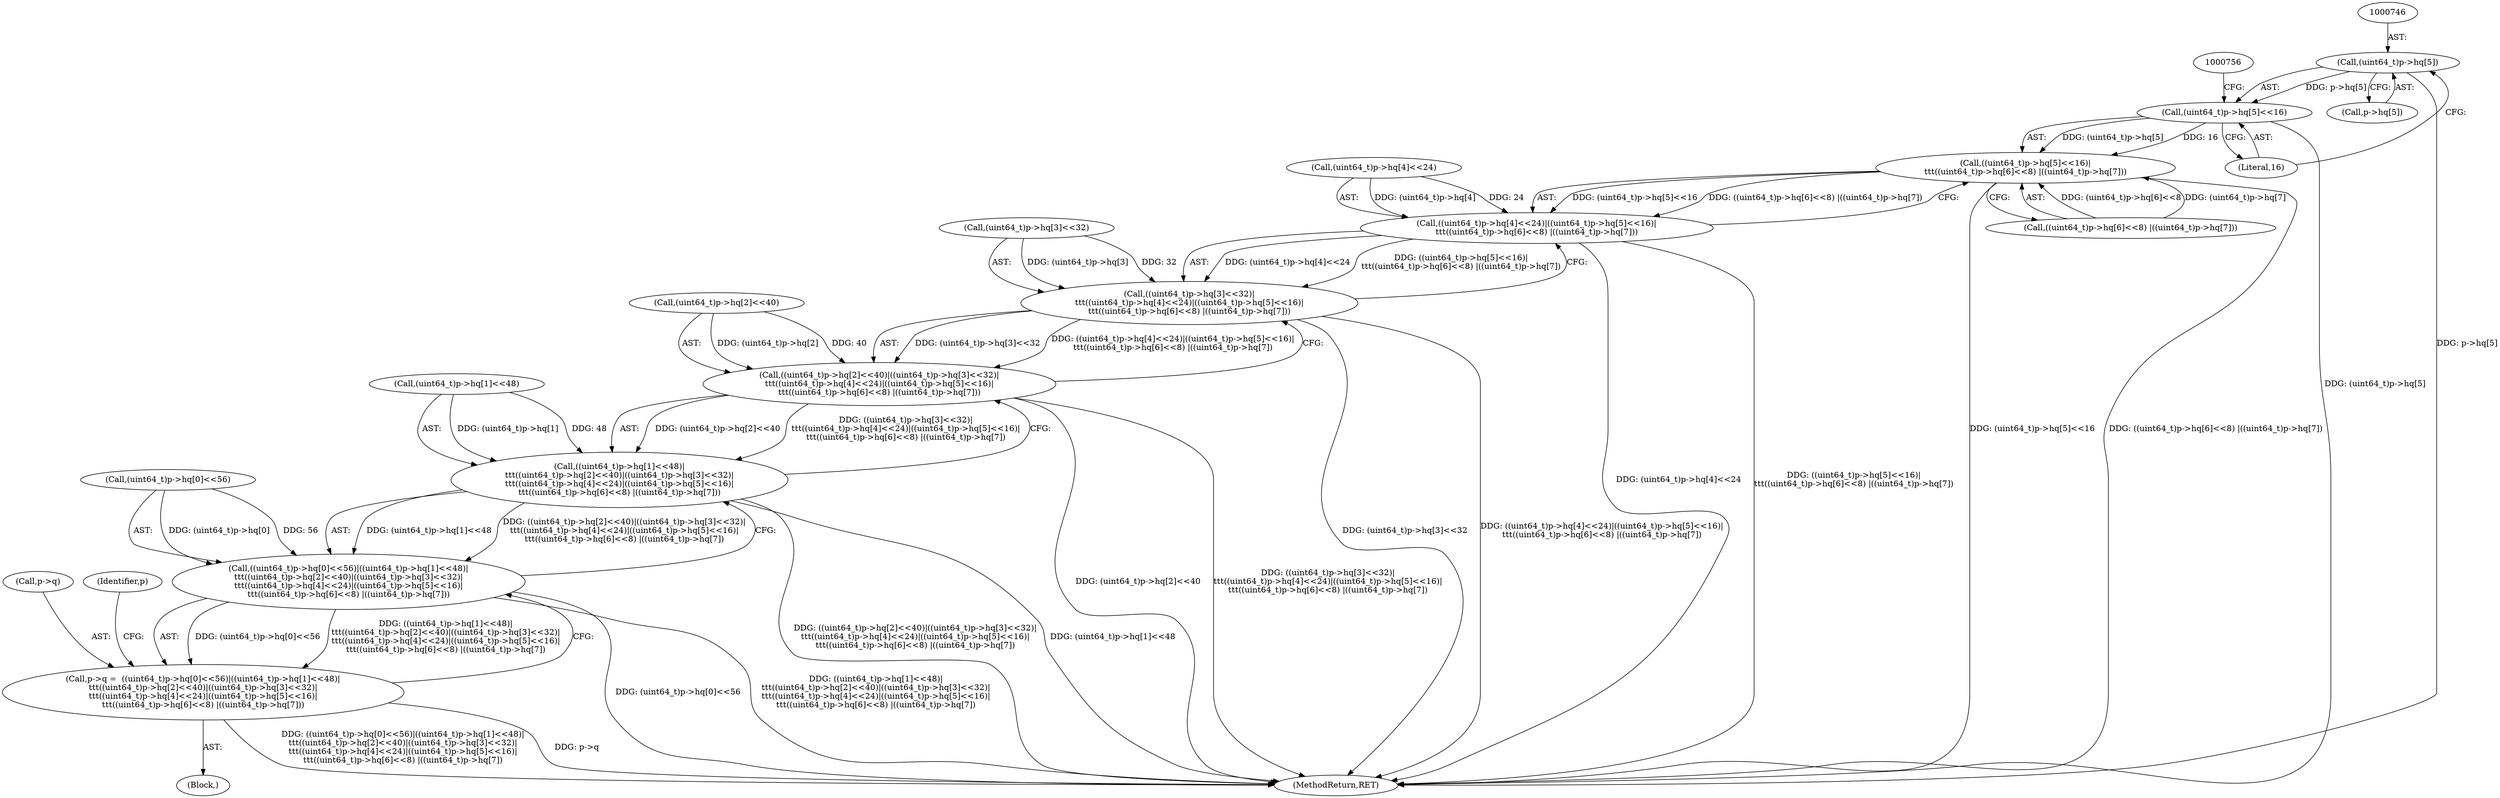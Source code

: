 digraph "0_file_4a284c89d6ef11aca34da65da7d673050a5ea320_2@array" {
"1000745" [label="(Call,(uint64_t)p->hq[5])"];
"1000744" [label="(Call,(uint64_t)p->hq[5]<<16)"];
"1000743" [label="(Call,((uint64_t)p->hq[5]<<16)|\n\t\t\t((uint64_t)p->hq[6]<<8) |((uint64_t)p->hq[7]))"];
"1000733" [label="(Call,((uint64_t)p->hq[4]<<24)|((uint64_t)p->hq[5]<<16)|\n\t\t\t((uint64_t)p->hq[6]<<8) |((uint64_t)p->hq[7]))"];
"1000723" [label="(Call,((uint64_t)p->hq[3]<<32)|\n\t\t\t((uint64_t)p->hq[4]<<24)|((uint64_t)p->hq[5]<<16)|\n\t\t\t((uint64_t)p->hq[6]<<8) |((uint64_t)p->hq[7]))"];
"1000713" [label="(Call,((uint64_t)p->hq[2]<<40)|((uint64_t)p->hq[3]<<32)|\n\t\t\t((uint64_t)p->hq[4]<<24)|((uint64_t)p->hq[5]<<16)|\n\t\t\t((uint64_t)p->hq[6]<<8) |((uint64_t)p->hq[7]))"];
"1000703" [label="(Call,((uint64_t)p->hq[1]<<48)|\n\t\t\t((uint64_t)p->hq[2]<<40)|((uint64_t)p->hq[3]<<32)|\n\t\t\t((uint64_t)p->hq[4]<<24)|((uint64_t)p->hq[5]<<16)|\n\t\t\t((uint64_t)p->hq[6]<<8) |((uint64_t)p->hq[7]))"];
"1000693" [label="(Call,((uint64_t)p->hq[0]<<56)|((uint64_t)p->hq[1]<<48)|\n\t\t\t((uint64_t)p->hq[2]<<40)|((uint64_t)p->hq[3]<<32)|\n\t\t\t((uint64_t)p->hq[4]<<24)|((uint64_t)p->hq[5]<<16)|\n\t\t\t((uint64_t)p->hq[6]<<8) |((uint64_t)p->hq[7]))"];
"1000689" [label="(Call,p->q =  ((uint64_t)p->hq[0]<<56)|((uint64_t)p->hq[1]<<48)|\n\t\t\t((uint64_t)p->hq[2]<<40)|((uint64_t)p->hq[3]<<32)|\n\t\t\t((uint64_t)p->hq[4]<<24)|((uint64_t)p->hq[5]<<16)|\n\t\t\t((uint64_t)p->hq[6]<<8) |((uint64_t)p->hq[7]))"];
"1000747" [label="(Call,p->hq[5])"];
"1000724" [label="(Call,(uint64_t)p->hq[3]<<32)"];
"1000733" [label="(Call,((uint64_t)p->hq[4]<<24)|((uint64_t)p->hq[5]<<16)|\n\t\t\t((uint64_t)p->hq[6]<<8) |((uint64_t)p->hq[7]))"];
"1000690" [label="(Call,p->q)"];
"1000771" [label="(Identifier,p)"];
"1000723" [label="(Call,((uint64_t)p->hq[3]<<32)|\n\t\t\t((uint64_t)p->hq[4]<<24)|((uint64_t)p->hq[5]<<16)|\n\t\t\t((uint64_t)p->hq[6]<<8) |((uint64_t)p->hq[7]))"];
"1000119" [label="(Block,)"];
"1000713" [label="(Call,((uint64_t)p->hq[2]<<40)|((uint64_t)p->hq[3]<<32)|\n\t\t\t((uint64_t)p->hq[4]<<24)|((uint64_t)p->hq[5]<<16)|\n\t\t\t((uint64_t)p->hq[6]<<8) |((uint64_t)p->hq[7]))"];
"1000704" [label="(Call,(uint64_t)p->hq[1]<<48)"];
"1000744" [label="(Call,(uint64_t)p->hq[5]<<16)"];
"1000693" [label="(Call,((uint64_t)p->hq[0]<<56)|((uint64_t)p->hq[1]<<48)|\n\t\t\t((uint64_t)p->hq[2]<<40)|((uint64_t)p->hq[3]<<32)|\n\t\t\t((uint64_t)p->hq[4]<<24)|((uint64_t)p->hq[5]<<16)|\n\t\t\t((uint64_t)p->hq[6]<<8) |((uint64_t)p->hq[7]))"];
"1000745" [label="(Call,(uint64_t)p->hq[5])"];
"1000752" [label="(Literal,16)"];
"1000694" [label="(Call,(uint64_t)p->hq[0]<<56)"];
"1000753" [label="(Call,((uint64_t)p->hq[6]<<8) |((uint64_t)p->hq[7]))"];
"1000734" [label="(Call,(uint64_t)p->hq[4]<<24)"];
"1000879" [label="(MethodReturn,RET)"];
"1000714" [label="(Call,(uint64_t)p->hq[2]<<40)"];
"1000703" [label="(Call,((uint64_t)p->hq[1]<<48)|\n\t\t\t((uint64_t)p->hq[2]<<40)|((uint64_t)p->hq[3]<<32)|\n\t\t\t((uint64_t)p->hq[4]<<24)|((uint64_t)p->hq[5]<<16)|\n\t\t\t((uint64_t)p->hq[6]<<8) |((uint64_t)p->hq[7]))"];
"1000689" [label="(Call,p->q =  ((uint64_t)p->hq[0]<<56)|((uint64_t)p->hq[1]<<48)|\n\t\t\t((uint64_t)p->hq[2]<<40)|((uint64_t)p->hq[3]<<32)|\n\t\t\t((uint64_t)p->hq[4]<<24)|((uint64_t)p->hq[5]<<16)|\n\t\t\t((uint64_t)p->hq[6]<<8) |((uint64_t)p->hq[7]))"];
"1000743" [label="(Call,((uint64_t)p->hq[5]<<16)|\n\t\t\t((uint64_t)p->hq[6]<<8) |((uint64_t)p->hq[7]))"];
"1000745" -> "1000744"  [label="AST: "];
"1000745" -> "1000747"  [label="CFG: "];
"1000746" -> "1000745"  [label="AST: "];
"1000747" -> "1000745"  [label="AST: "];
"1000752" -> "1000745"  [label="CFG: "];
"1000745" -> "1000879"  [label="DDG: p->hq[5]"];
"1000745" -> "1000744"  [label="DDG: p->hq[5]"];
"1000744" -> "1000743"  [label="AST: "];
"1000744" -> "1000752"  [label="CFG: "];
"1000752" -> "1000744"  [label="AST: "];
"1000756" -> "1000744"  [label="CFG: "];
"1000744" -> "1000879"  [label="DDG: (uint64_t)p->hq[5]"];
"1000744" -> "1000743"  [label="DDG: (uint64_t)p->hq[5]"];
"1000744" -> "1000743"  [label="DDG: 16"];
"1000743" -> "1000733"  [label="AST: "];
"1000743" -> "1000753"  [label="CFG: "];
"1000753" -> "1000743"  [label="AST: "];
"1000733" -> "1000743"  [label="CFG: "];
"1000743" -> "1000879"  [label="DDG: (uint64_t)p->hq[5]<<16"];
"1000743" -> "1000879"  [label="DDG: ((uint64_t)p->hq[6]<<8) |((uint64_t)p->hq[7])"];
"1000743" -> "1000733"  [label="DDG: (uint64_t)p->hq[5]<<16"];
"1000743" -> "1000733"  [label="DDG: ((uint64_t)p->hq[6]<<8) |((uint64_t)p->hq[7])"];
"1000753" -> "1000743"  [label="DDG: (uint64_t)p->hq[6]<<8"];
"1000753" -> "1000743"  [label="DDG: (uint64_t)p->hq[7]"];
"1000733" -> "1000723"  [label="AST: "];
"1000734" -> "1000733"  [label="AST: "];
"1000723" -> "1000733"  [label="CFG: "];
"1000733" -> "1000879"  [label="DDG: (uint64_t)p->hq[4]<<24"];
"1000733" -> "1000879"  [label="DDG: ((uint64_t)p->hq[5]<<16)|\n\t\t\t((uint64_t)p->hq[6]<<8) |((uint64_t)p->hq[7])"];
"1000733" -> "1000723"  [label="DDG: (uint64_t)p->hq[4]<<24"];
"1000733" -> "1000723"  [label="DDG: ((uint64_t)p->hq[5]<<16)|\n\t\t\t((uint64_t)p->hq[6]<<8) |((uint64_t)p->hq[7])"];
"1000734" -> "1000733"  [label="DDG: (uint64_t)p->hq[4]"];
"1000734" -> "1000733"  [label="DDG: 24"];
"1000723" -> "1000713"  [label="AST: "];
"1000724" -> "1000723"  [label="AST: "];
"1000713" -> "1000723"  [label="CFG: "];
"1000723" -> "1000879"  [label="DDG: (uint64_t)p->hq[3]<<32"];
"1000723" -> "1000879"  [label="DDG: ((uint64_t)p->hq[4]<<24)|((uint64_t)p->hq[5]<<16)|\n\t\t\t((uint64_t)p->hq[6]<<8) |((uint64_t)p->hq[7])"];
"1000723" -> "1000713"  [label="DDG: (uint64_t)p->hq[3]<<32"];
"1000723" -> "1000713"  [label="DDG: ((uint64_t)p->hq[4]<<24)|((uint64_t)p->hq[5]<<16)|\n\t\t\t((uint64_t)p->hq[6]<<8) |((uint64_t)p->hq[7])"];
"1000724" -> "1000723"  [label="DDG: (uint64_t)p->hq[3]"];
"1000724" -> "1000723"  [label="DDG: 32"];
"1000713" -> "1000703"  [label="AST: "];
"1000714" -> "1000713"  [label="AST: "];
"1000703" -> "1000713"  [label="CFG: "];
"1000713" -> "1000879"  [label="DDG: (uint64_t)p->hq[2]<<40"];
"1000713" -> "1000879"  [label="DDG: ((uint64_t)p->hq[3]<<32)|\n\t\t\t((uint64_t)p->hq[4]<<24)|((uint64_t)p->hq[5]<<16)|\n\t\t\t((uint64_t)p->hq[6]<<8) |((uint64_t)p->hq[7])"];
"1000713" -> "1000703"  [label="DDG: (uint64_t)p->hq[2]<<40"];
"1000713" -> "1000703"  [label="DDG: ((uint64_t)p->hq[3]<<32)|\n\t\t\t((uint64_t)p->hq[4]<<24)|((uint64_t)p->hq[5]<<16)|\n\t\t\t((uint64_t)p->hq[6]<<8) |((uint64_t)p->hq[7])"];
"1000714" -> "1000713"  [label="DDG: (uint64_t)p->hq[2]"];
"1000714" -> "1000713"  [label="DDG: 40"];
"1000703" -> "1000693"  [label="AST: "];
"1000704" -> "1000703"  [label="AST: "];
"1000693" -> "1000703"  [label="CFG: "];
"1000703" -> "1000879"  [label="DDG: ((uint64_t)p->hq[2]<<40)|((uint64_t)p->hq[3]<<32)|\n\t\t\t((uint64_t)p->hq[4]<<24)|((uint64_t)p->hq[5]<<16)|\n\t\t\t((uint64_t)p->hq[6]<<8) |((uint64_t)p->hq[7])"];
"1000703" -> "1000879"  [label="DDG: (uint64_t)p->hq[1]<<48"];
"1000703" -> "1000693"  [label="DDG: (uint64_t)p->hq[1]<<48"];
"1000703" -> "1000693"  [label="DDG: ((uint64_t)p->hq[2]<<40)|((uint64_t)p->hq[3]<<32)|\n\t\t\t((uint64_t)p->hq[4]<<24)|((uint64_t)p->hq[5]<<16)|\n\t\t\t((uint64_t)p->hq[6]<<8) |((uint64_t)p->hq[7])"];
"1000704" -> "1000703"  [label="DDG: (uint64_t)p->hq[1]"];
"1000704" -> "1000703"  [label="DDG: 48"];
"1000693" -> "1000689"  [label="AST: "];
"1000694" -> "1000693"  [label="AST: "];
"1000689" -> "1000693"  [label="CFG: "];
"1000693" -> "1000879"  [label="DDG: (uint64_t)p->hq[0]<<56"];
"1000693" -> "1000879"  [label="DDG: ((uint64_t)p->hq[1]<<48)|\n\t\t\t((uint64_t)p->hq[2]<<40)|((uint64_t)p->hq[3]<<32)|\n\t\t\t((uint64_t)p->hq[4]<<24)|((uint64_t)p->hq[5]<<16)|\n\t\t\t((uint64_t)p->hq[6]<<8) |((uint64_t)p->hq[7])"];
"1000693" -> "1000689"  [label="DDG: (uint64_t)p->hq[0]<<56"];
"1000693" -> "1000689"  [label="DDG: ((uint64_t)p->hq[1]<<48)|\n\t\t\t((uint64_t)p->hq[2]<<40)|((uint64_t)p->hq[3]<<32)|\n\t\t\t((uint64_t)p->hq[4]<<24)|((uint64_t)p->hq[5]<<16)|\n\t\t\t((uint64_t)p->hq[6]<<8) |((uint64_t)p->hq[7])"];
"1000694" -> "1000693"  [label="DDG: (uint64_t)p->hq[0]"];
"1000694" -> "1000693"  [label="DDG: 56"];
"1000689" -> "1000119"  [label="AST: "];
"1000690" -> "1000689"  [label="AST: "];
"1000771" -> "1000689"  [label="CFG: "];
"1000689" -> "1000879"  [label="DDG: ((uint64_t)p->hq[0]<<56)|((uint64_t)p->hq[1]<<48)|\n\t\t\t((uint64_t)p->hq[2]<<40)|((uint64_t)p->hq[3]<<32)|\n\t\t\t((uint64_t)p->hq[4]<<24)|((uint64_t)p->hq[5]<<16)|\n\t\t\t((uint64_t)p->hq[6]<<8) |((uint64_t)p->hq[7])"];
"1000689" -> "1000879"  [label="DDG: p->q"];
}
